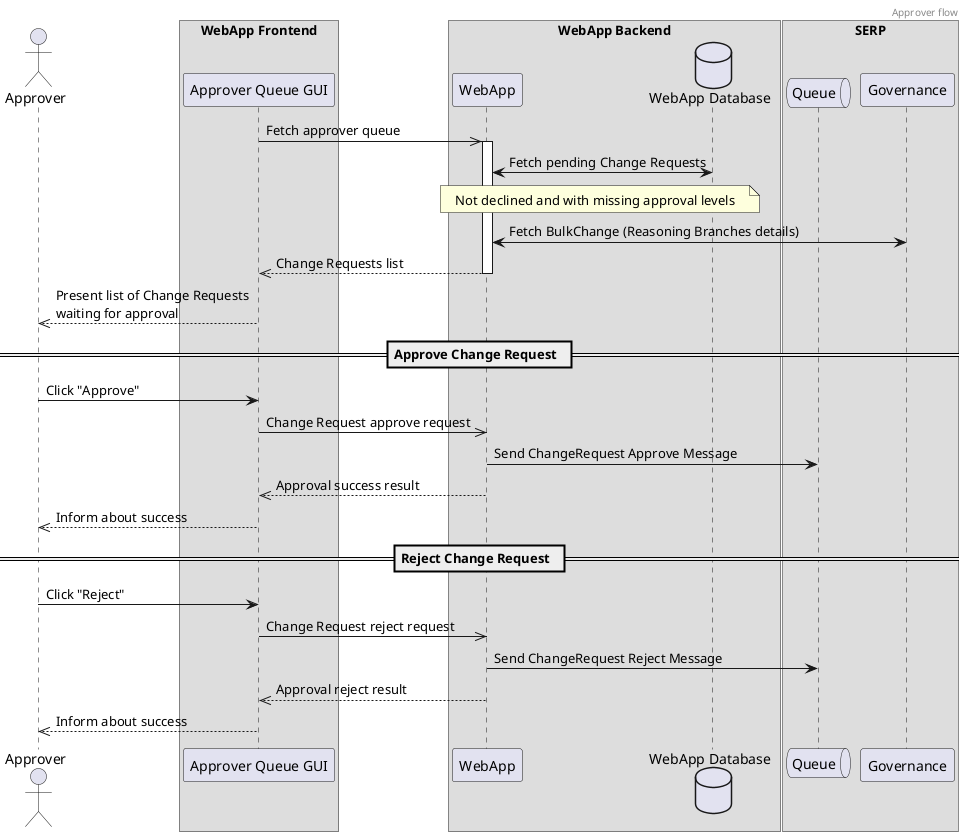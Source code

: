 @startuml
header Approver flow

actor Approver
box "WebApp Frontend"
    participant Frontend as "Approver Queue GUI"
end box

box "WebApp Backend"
    participant Backend as "WebApp"
    database WebAppDB as "WebApp Database"
end box

box "SERP"
    queue Queue
    participant Governance
end box

Frontend ->> Backend : Fetch approver queue

activate Backend
Backend <-> WebAppDB : Fetch pending Change Requests
note over Backend, WebAppDB
    Not declined and with missing approval levels
end note
Backend <-> Governance : Fetch BulkChange (Reasoning Branches details)

Backend -->> Frontend : Change Requests list
deactivate Backend

Frontend -->> Approver : Present list of Change Requests \nwaiting for approval


==  Approve Change Request  ==

Approver -> Frontend : Click "Approve"
Frontend ->> Backend : Change Request approve request

Backend -> Queue : Send ChangeRequest Approve Message

Backend -->> Frontend : Approval success result

Frontend -->> Approver : Inform about success

==  Reject Change Request  ==

Approver -> Frontend : Click "Reject"
Frontend ->> Backend : Change Request reject request

Backend -> Queue : Send ChangeRequest Reject Message

Backend -->> Frontend : Approval reject result

Frontend -->> Approver : Inform about success

@enduml
